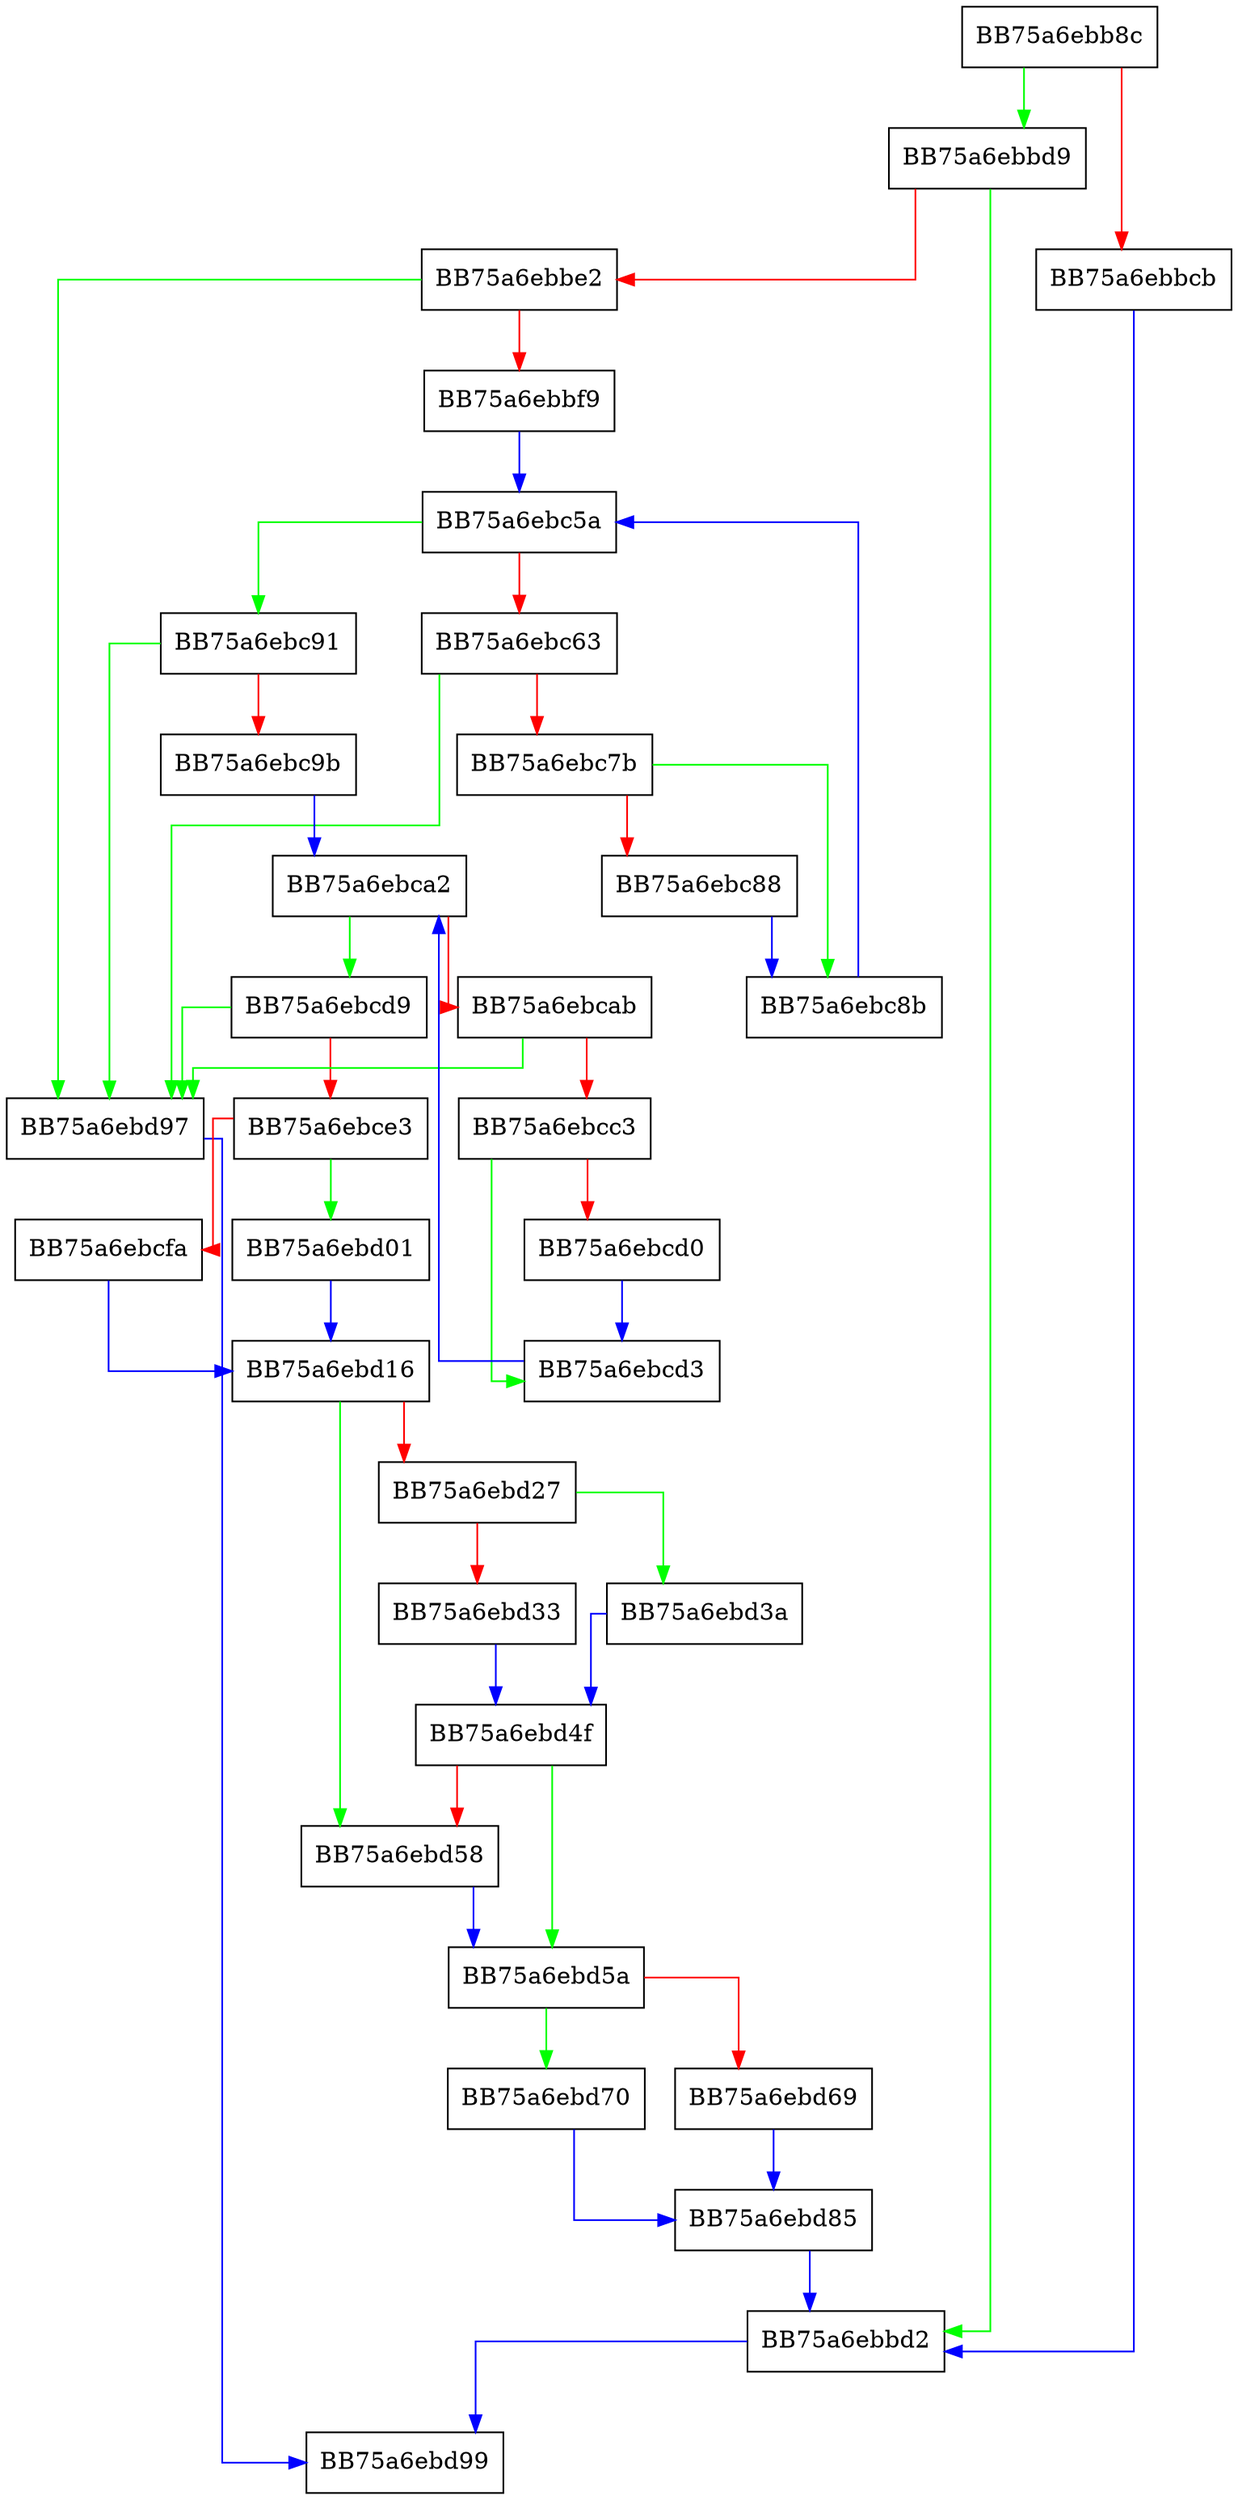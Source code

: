 digraph IsSelected {
  node [shape="box"];
  graph [splines=ortho];
  BB75a6ebb8c -> BB75a6ebbd9 [color="green"];
  BB75a6ebb8c -> BB75a6ebbcb [color="red"];
  BB75a6ebbcb -> BB75a6ebbd2 [color="blue"];
  BB75a6ebbd2 -> BB75a6ebd99 [color="blue"];
  BB75a6ebbd9 -> BB75a6ebbd2 [color="green"];
  BB75a6ebbd9 -> BB75a6ebbe2 [color="red"];
  BB75a6ebbe2 -> BB75a6ebd97 [color="green"];
  BB75a6ebbe2 -> BB75a6ebbf9 [color="red"];
  BB75a6ebbf9 -> BB75a6ebc5a [color="blue"];
  BB75a6ebc5a -> BB75a6ebc91 [color="green"];
  BB75a6ebc5a -> BB75a6ebc63 [color="red"];
  BB75a6ebc63 -> BB75a6ebd97 [color="green"];
  BB75a6ebc63 -> BB75a6ebc7b [color="red"];
  BB75a6ebc7b -> BB75a6ebc8b [color="green"];
  BB75a6ebc7b -> BB75a6ebc88 [color="red"];
  BB75a6ebc88 -> BB75a6ebc8b [color="blue"];
  BB75a6ebc8b -> BB75a6ebc5a [color="blue"];
  BB75a6ebc91 -> BB75a6ebd97 [color="green"];
  BB75a6ebc91 -> BB75a6ebc9b [color="red"];
  BB75a6ebc9b -> BB75a6ebca2 [color="blue"];
  BB75a6ebca2 -> BB75a6ebcd9 [color="green"];
  BB75a6ebca2 -> BB75a6ebcab [color="red"];
  BB75a6ebcab -> BB75a6ebd97 [color="green"];
  BB75a6ebcab -> BB75a6ebcc3 [color="red"];
  BB75a6ebcc3 -> BB75a6ebcd3 [color="green"];
  BB75a6ebcc3 -> BB75a6ebcd0 [color="red"];
  BB75a6ebcd0 -> BB75a6ebcd3 [color="blue"];
  BB75a6ebcd3 -> BB75a6ebca2 [color="blue"];
  BB75a6ebcd9 -> BB75a6ebd97 [color="green"];
  BB75a6ebcd9 -> BB75a6ebce3 [color="red"];
  BB75a6ebce3 -> BB75a6ebd01 [color="green"];
  BB75a6ebce3 -> BB75a6ebcfa [color="red"];
  BB75a6ebcfa -> BB75a6ebd16 [color="blue"];
  BB75a6ebd01 -> BB75a6ebd16 [color="blue"];
  BB75a6ebd16 -> BB75a6ebd58 [color="green"];
  BB75a6ebd16 -> BB75a6ebd27 [color="red"];
  BB75a6ebd27 -> BB75a6ebd3a [color="green"];
  BB75a6ebd27 -> BB75a6ebd33 [color="red"];
  BB75a6ebd33 -> BB75a6ebd4f [color="blue"];
  BB75a6ebd3a -> BB75a6ebd4f [color="blue"];
  BB75a6ebd4f -> BB75a6ebd5a [color="green"];
  BB75a6ebd4f -> BB75a6ebd58 [color="red"];
  BB75a6ebd58 -> BB75a6ebd5a [color="blue"];
  BB75a6ebd5a -> BB75a6ebd70 [color="green"];
  BB75a6ebd5a -> BB75a6ebd69 [color="red"];
  BB75a6ebd69 -> BB75a6ebd85 [color="blue"];
  BB75a6ebd70 -> BB75a6ebd85 [color="blue"];
  BB75a6ebd85 -> BB75a6ebbd2 [color="blue"];
  BB75a6ebd97 -> BB75a6ebd99 [color="blue"];
}